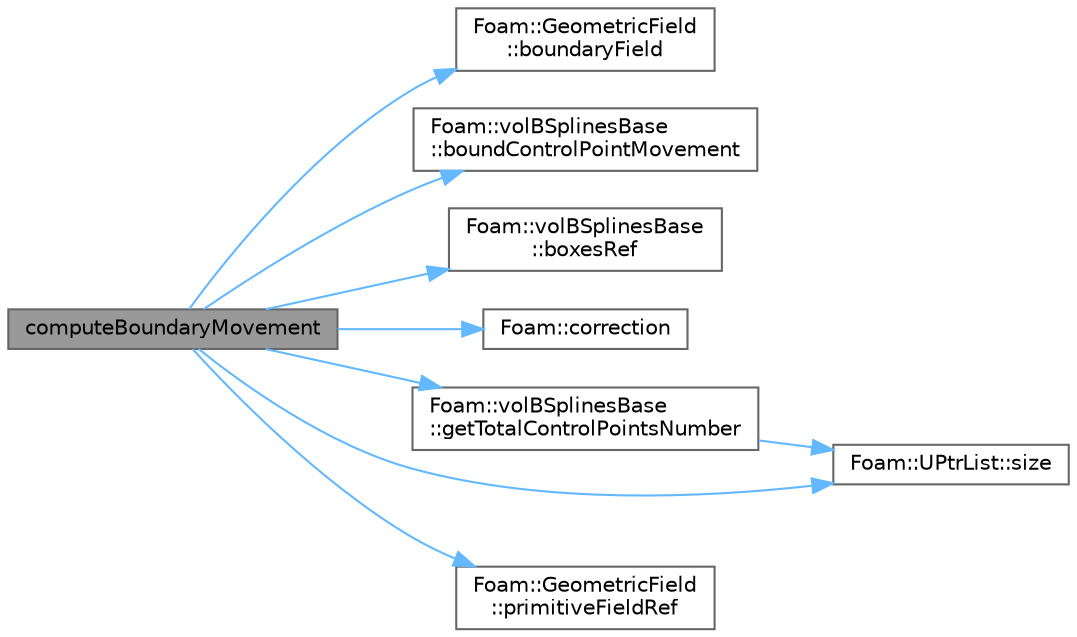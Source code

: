 digraph "computeBoundaryMovement"
{
 // LATEX_PDF_SIZE
  bgcolor="transparent";
  edge [fontname=Helvetica,fontsize=10,labelfontname=Helvetica,labelfontsize=10];
  node [fontname=Helvetica,fontsize=10,shape=box,height=0.2,width=0.4];
  rankdir="LR";
  Node1 [id="Node000001",label="computeBoundaryMovement",height=0.2,width=0.4,color="gray40", fillcolor="grey60", style="filled", fontcolor="black",tooltip=" "];
  Node1 -> Node2 [id="edge1_Node000001_Node000002",color="steelblue1",style="solid",tooltip=" "];
  Node2 [id="Node000002",label="Foam::GeometricField\l::boundaryField",height=0.2,width=0.4,color="grey40", fillcolor="white", style="filled",URL="$classFoam_1_1GeometricField.html#accbc4534606b5a01dd074a8629a99f13",tooltip=" "];
  Node1 -> Node3 [id="edge2_Node000001_Node000003",color="steelblue1",style="solid",tooltip=" "];
  Node3 [id="Node000003",label="Foam::volBSplinesBase\l::boundControlPointMovement",height=0.2,width=0.4,color="grey40", fillcolor="white", style="filled",URL="$classFoam_1_1volBSplinesBase.html#ab9db7bf52cf78f36bc7fbc0e3d214ce2",tooltip=" "];
  Node1 -> Node4 [id="edge3_Node000001_Node000004",color="steelblue1",style="solid",tooltip=" "];
  Node4 [id="Node000004",label="Foam::volBSplinesBase\l::boxesRef",height=0.2,width=0.4,color="grey40", fillcolor="white", style="filled",URL="$classFoam_1_1volBSplinesBase.html#aa0e7eae516c22f6fb62e6dda69c3492b",tooltip=" "];
  Node1 -> Node5 [id="edge4_Node000001_Node000005",color="steelblue1",style="solid",tooltip=" "];
  Node5 [id="Node000005",label="Foam::correction",height=0.2,width=0.4,color="grey40", fillcolor="white", style="filled",URL="$namespaceFoam.html#ac4a13cc7ae61ed5f1496bc24a9d95244",tooltip=" "];
  Node1 -> Node6 [id="edge5_Node000001_Node000006",color="steelblue1",style="solid",tooltip=" "];
  Node6 [id="Node000006",label="Foam::volBSplinesBase\l::getTotalControlPointsNumber",height=0.2,width=0.4,color="grey40", fillcolor="white", style="filled",URL="$classFoam_1_1volBSplinesBase.html#aabd7df9873e5aa76da82e7f2be2058d0",tooltip=" "];
  Node6 -> Node7 [id="edge6_Node000006_Node000007",color="steelblue1",style="solid",tooltip=" "];
  Node7 [id="Node000007",label="Foam::UPtrList::size",height=0.2,width=0.4,color="grey40", fillcolor="white", style="filled",URL="$classFoam_1_1UPtrList.html#a95603446b248fe1ecf5dc59bcc2eaff0",tooltip=" "];
  Node1 -> Node8 [id="edge7_Node000001_Node000008",color="steelblue1",style="solid",tooltip=" "];
  Node8 [id="Node000008",label="Foam::GeometricField\l::primitiveFieldRef",height=0.2,width=0.4,color="grey40", fillcolor="white", style="filled",URL="$classFoam_1_1GeometricField.html#a5deba1b06a51dd5b1f8de8bde1e7e07b",tooltip=" "];
  Node1 -> Node7 [id="edge8_Node000001_Node000007",color="steelblue1",style="solid",tooltip=" "];
}
